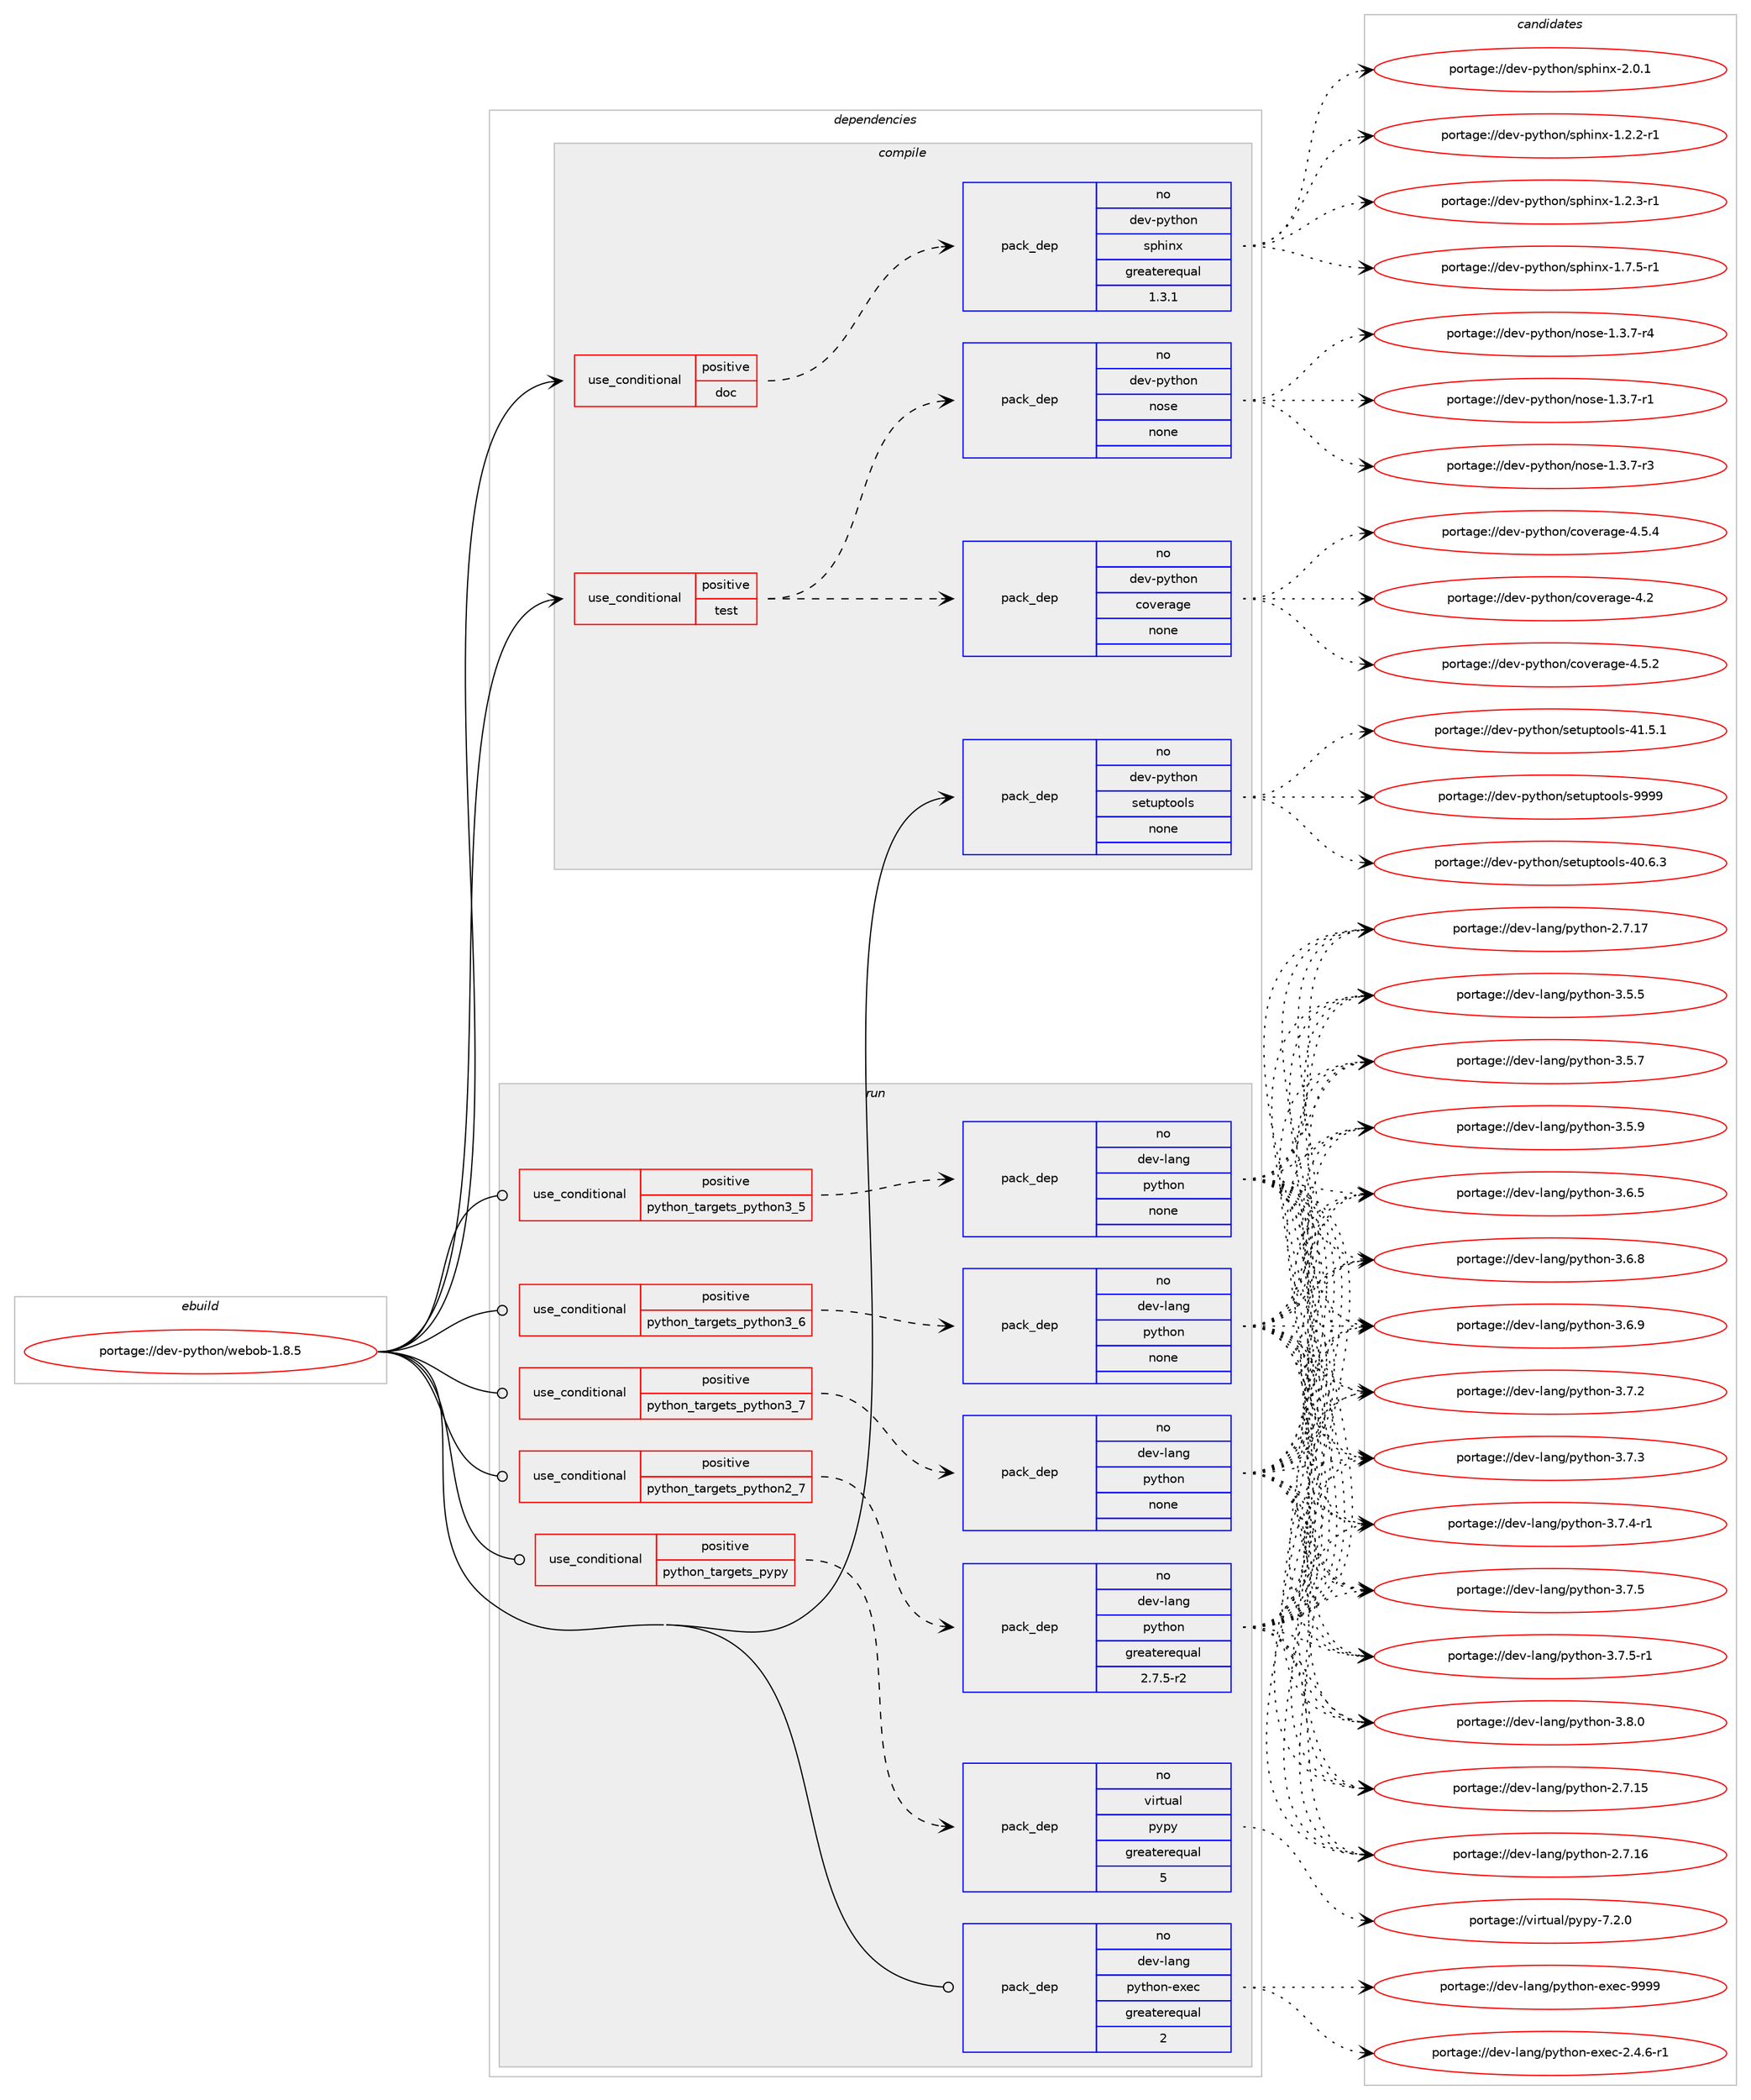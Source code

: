 digraph prolog {

# *************
# Graph options
# *************

newrank=true;
concentrate=true;
compound=true;
graph [rankdir=LR,fontname=Helvetica,fontsize=10,ranksep=1.5];#, ranksep=2.5, nodesep=0.2];
edge  [arrowhead=vee];
node  [fontname=Helvetica,fontsize=10];

# **********
# The ebuild
# **********

subgraph cluster_leftcol {
color=gray;
rank=same;
label=<<i>ebuild</i>>;
id [label="portage://dev-python/webob-1.8.5", color=red, width=4, href="../dev-python/webob-1.8.5.svg"];
}

# ****************
# The dependencies
# ****************

subgraph cluster_midcol {
color=gray;
label=<<i>dependencies</i>>;
subgraph cluster_compile {
fillcolor="#eeeeee";
style=filled;
label=<<i>compile</i>>;
subgraph cond40646 {
dependency178639 [label=<<TABLE BORDER="0" CELLBORDER="1" CELLSPACING="0" CELLPADDING="4"><TR><TD ROWSPAN="3" CELLPADDING="10">use_conditional</TD></TR><TR><TD>positive</TD></TR><TR><TD>doc</TD></TR></TABLE>>, shape=none, color=red];
subgraph pack134582 {
dependency178640 [label=<<TABLE BORDER="0" CELLBORDER="1" CELLSPACING="0" CELLPADDING="4" WIDTH="220"><TR><TD ROWSPAN="6" CELLPADDING="30">pack_dep</TD></TR><TR><TD WIDTH="110">no</TD></TR><TR><TD>dev-python</TD></TR><TR><TD>sphinx</TD></TR><TR><TD>greaterequal</TD></TR><TR><TD>1.3.1</TD></TR></TABLE>>, shape=none, color=blue];
}
dependency178639:e -> dependency178640:w [weight=20,style="dashed",arrowhead="vee"];
}
id:e -> dependency178639:w [weight=20,style="solid",arrowhead="vee"];
subgraph cond40647 {
dependency178641 [label=<<TABLE BORDER="0" CELLBORDER="1" CELLSPACING="0" CELLPADDING="4"><TR><TD ROWSPAN="3" CELLPADDING="10">use_conditional</TD></TR><TR><TD>positive</TD></TR><TR><TD>test</TD></TR></TABLE>>, shape=none, color=red];
subgraph pack134583 {
dependency178642 [label=<<TABLE BORDER="0" CELLBORDER="1" CELLSPACING="0" CELLPADDING="4" WIDTH="220"><TR><TD ROWSPAN="6" CELLPADDING="30">pack_dep</TD></TR><TR><TD WIDTH="110">no</TD></TR><TR><TD>dev-python</TD></TR><TR><TD>nose</TD></TR><TR><TD>none</TD></TR><TR><TD></TD></TR></TABLE>>, shape=none, color=blue];
}
dependency178641:e -> dependency178642:w [weight=20,style="dashed",arrowhead="vee"];
subgraph pack134584 {
dependency178643 [label=<<TABLE BORDER="0" CELLBORDER="1" CELLSPACING="0" CELLPADDING="4" WIDTH="220"><TR><TD ROWSPAN="6" CELLPADDING="30">pack_dep</TD></TR><TR><TD WIDTH="110">no</TD></TR><TR><TD>dev-python</TD></TR><TR><TD>coverage</TD></TR><TR><TD>none</TD></TR><TR><TD></TD></TR></TABLE>>, shape=none, color=blue];
}
dependency178641:e -> dependency178643:w [weight=20,style="dashed",arrowhead="vee"];
}
id:e -> dependency178641:w [weight=20,style="solid",arrowhead="vee"];
subgraph pack134585 {
dependency178644 [label=<<TABLE BORDER="0" CELLBORDER="1" CELLSPACING="0" CELLPADDING="4" WIDTH="220"><TR><TD ROWSPAN="6" CELLPADDING="30">pack_dep</TD></TR><TR><TD WIDTH="110">no</TD></TR><TR><TD>dev-python</TD></TR><TR><TD>setuptools</TD></TR><TR><TD>none</TD></TR><TR><TD></TD></TR></TABLE>>, shape=none, color=blue];
}
id:e -> dependency178644:w [weight=20,style="solid",arrowhead="vee"];
}
subgraph cluster_compileandrun {
fillcolor="#eeeeee";
style=filled;
label=<<i>compile and run</i>>;
}
subgraph cluster_run {
fillcolor="#eeeeee";
style=filled;
label=<<i>run</i>>;
subgraph cond40648 {
dependency178645 [label=<<TABLE BORDER="0" CELLBORDER="1" CELLSPACING="0" CELLPADDING="4"><TR><TD ROWSPAN="3" CELLPADDING="10">use_conditional</TD></TR><TR><TD>positive</TD></TR><TR><TD>python_targets_pypy</TD></TR></TABLE>>, shape=none, color=red];
subgraph pack134586 {
dependency178646 [label=<<TABLE BORDER="0" CELLBORDER="1" CELLSPACING="0" CELLPADDING="4" WIDTH="220"><TR><TD ROWSPAN="6" CELLPADDING="30">pack_dep</TD></TR><TR><TD WIDTH="110">no</TD></TR><TR><TD>virtual</TD></TR><TR><TD>pypy</TD></TR><TR><TD>greaterequal</TD></TR><TR><TD>5</TD></TR></TABLE>>, shape=none, color=blue];
}
dependency178645:e -> dependency178646:w [weight=20,style="dashed",arrowhead="vee"];
}
id:e -> dependency178645:w [weight=20,style="solid",arrowhead="odot"];
subgraph cond40649 {
dependency178647 [label=<<TABLE BORDER="0" CELLBORDER="1" CELLSPACING="0" CELLPADDING="4"><TR><TD ROWSPAN="3" CELLPADDING="10">use_conditional</TD></TR><TR><TD>positive</TD></TR><TR><TD>python_targets_python2_7</TD></TR></TABLE>>, shape=none, color=red];
subgraph pack134587 {
dependency178648 [label=<<TABLE BORDER="0" CELLBORDER="1" CELLSPACING="0" CELLPADDING="4" WIDTH="220"><TR><TD ROWSPAN="6" CELLPADDING="30">pack_dep</TD></TR><TR><TD WIDTH="110">no</TD></TR><TR><TD>dev-lang</TD></TR><TR><TD>python</TD></TR><TR><TD>greaterequal</TD></TR><TR><TD>2.7.5-r2</TD></TR></TABLE>>, shape=none, color=blue];
}
dependency178647:e -> dependency178648:w [weight=20,style="dashed",arrowhead="vee"];
}
id:e -> dependency178647:w [weight=20,style="solid",arrowhead="odot"];
subgraph cond40650 {
dependency178649 [label=<<TABLE BORDER="0" CELLBORDER="1" CELLSPACING="0" CELLPADDING="4"><TR><TD ROWSPAN="3" CELLPADDING="10">use_conditional</TD></TR><TR><TD>positive</TD></TR><TR><TD>python_targets_python3_5</TD></TR></TABLE>>, shape=none, color=red];
subgraph pack134588 {
dependency178650 [label=<<TABLE BORDER="0" CELLBORDER="1" CELLSPACING="0" CELLPADDING="4" WIDTH="220"><TR><TD ROWSPAN="6" CELLPADDING="30">pack_dep</TD></TR><TR><TD WIDTH="110">no</TD></TR><TR><TD>dev-lang</TD></TR><TR><TD>python</TD></TR><TR><TD>none</TD></TR><TR><TD></TD></TR></TABLE>>, shape=none, color=blue];
}
dependency178649:e -> dependency178650:w [weight=20,style="dashed",arrowhead="vee"];
}
id:e -> dependency178649:w [weight=20,style="solid",arrowhead="odot"];
subgraph cond40651 {
dependency178651 [label=<<TABLE BORDER="0" CELLBORDER="1" CELLSPACING="0" CELLPADDING="4"><TR><TD ROWSPAN="3" CELLPADDING="10">use_conditional</TD></TR><TR><TD>positive</TD></TR><TR><TD>python_targets_python3_6</TD></TR></TABLE>>, shape=none, color=red];
subgraph pack134589 {
dependency178652 [label=<<TABLE BORDER="0" CELLBORDER="1" CELLSPACING="0" CELLPADDING="4" WIDTH="220"><TR><TD ROWSPAN="6" CELLPADDING="30">pack_dep</TD></TR><TR><TD WIDTH="110">no</TD></TR><TR><TD>dev-lang</TD></TR><TR><TD>python</TD></TR><TR><TD>none</TD></TR><TR><TD></TD></TR></TABLE>>, shape=none, color=blue];
}
dependency178651:e -> dependency178652:w [weight=20,style="dashed",arrowhead="vee"];
}
id:e -> dependency178651:w [weight=20,style="solid",arrowhead="odot"];
subgraph cond40652 {
dependency178653 [label=<<TABLE BORDER="0" CELLBORDER="1" CELLSPACING="0" CELLPADDING="4"><TR><TD ROWSPAN="3" CELLPADDING="10">use_conditional</TD></TR><TR><TD>positive</TD></TR><TR><TD>python_targets_python3_7</TD></TR></TABLE>>, shape=none, color=red];
subgraph pack134590 {
dependency178654 [label=<<TABLE BORDER="0" CELLBORDER="1" CELLSPACING="0" CELLPADDING="4" WIDTH="220"><TR><TD ROWSPAN="6" CELLPADDING="30">pack_dep</TD></TR><TR><TD WIDTH="110">no</TD></TR><TR><TD>dev-lang</TD></TR><TR><TD>python</TD></TR><TR><TD>none</TD></TR><TR><TD></TD></TR></TABLE>>, shape=none, color=blue];
}
dependency178653:e -> dependency178654:w [weight=20,style="dashed",arrowhead="vee"];
}
id:e -> dependency178653:w [weight=20,style="solid",arrowhead="odot"];
subgraph pack134591 {
dependency178655 [label=<<TABLE BORDER="0" CELLBORDER="1" CELLSPACING="0" CELLPADDING="4" WIDTH="220"><TR><TD ROWSPAN="6" CELLPADDING="30">pack_dep</TD></TR><TR><TD WIDTH="110">no</TD></TR><TR><TD>dev-lang</TD></TR><TR><TD>python-exec</TD></TR><TR><TD>greaterequal</TD></TR><TR><TD>2</TD></TR></TABLE>>, shape=none, color=blue];
}
id:e -> dependency178655:w [weight=20,style="solid",arrowhead="odot"];
}
}

# **************
# The candidates
# **************

subgraph cluster_choices {
rank=same;
color=gray;
label=<<i>candidates</i>>;

subgraph choice134582 {
color=black;
nodesep=1;
choiceportage10010111845112121116104111110471151121041051101204549465046504511449 [label="portage://dev-python/sphinx-1.2.2-r1", color=red, width=4,href="../dev-python/sphinx-1.2.2-r1.svg"];
choiceportage10010111845112121116104111110471151121041051101204549465046514511449 [label="portage://dev-python/sphinx-1.2.3-r1", color=red, width=4,href="../dev-python/sphinx-1.2.3-r1.svg"];
choiceportage10010111845112121116104111110471151121041051101204549465546534511449 [label="portage://dev-python/sphinx-1.7.5-r1", color=red, width=4,href="../dev-python/sphinx-1.7.5-r1.svg"];
choiceportage1001011184511212111610411111047115112104105110120455046484649 [label="portage://dev-python/sphinx-2.0.1", color=red, width=4,href="../dev-python/sphinx-2.0.1.svg"];
dependency178640:e -> choiceportage10010111845112121116104111110471151121041051101204549465046504511449:w [style=dotted,weight="100"];
dependency178640:e -> choiceportage10010111845112121116104111110471151121041051101204549465046514511449:w [style=dotted,weight="100"];
dependency178640:e -> choiceportage10010111845112121116104111110471151121041051101204549465546534511449:w [style=dotted,weight="100"];
dependency178640:e -> choiceportage1001011184511212111610411111047115112104105110120455046484649:w [style=dotted,weight="100"];
}
subgraph choice134583 {
color=black;
nodesep=1;
choiceportage10010111845112121116104111110471101111151014549465146554511449 [label="portage://dev-python/nose-1.3.7-r1", color=red, width=4,href="../dev-python/nose-1.3.7-r1.svg"];
choiceportage10010111845112121116104111110471101111151014549465146554511451 [label="portage://dev-python/nose-1.3.7-r3", color=red, width=4,href="../dev-python/nose-1.3.7-r3.svg"];
choiceportage10010111845112121116104111110471101111151014549465146554511452 [label="portage://dev-python/nose-1.3.7-r4", color=red, width=4,href="../dev-python/nose-1.3.7-r4.svg"];
dependency178642:e -> choiceportage10010111845112121116104111110471101111151014549465146554511449:w [style=dotted,weight="100"];
dependency178642:e -> choiceportage10010111845112121116104111110471101111151014549465146554511451:w [style=dotted,weight="100"];
dependency178642:e -> choiceportage10010111845112121116104111110471101111151014549465146554511452:w [style=dotted,weight="100"];
}
subgraph choice134584 {
color=black;
nodesep=1;
choiceportage1001011184511212111610411111047991111181011149710310145524650 [label="portage://dev-python/coverage-4.2", color=red, width=4,href="../dev-python/coverage-4.2.svg"];
choiceportage10010111845112121116104111110479911111810111497103101455246534650 [label="portage://dev-python/coverage-4.5.2", color=red, width=4,href="../dev-python/coverage-4.5.2.svg"];
choiceportage10010111845112121116104111110479911111810111497103101455246534652 [label="portage://dev-python/coverage-4.5.4", color=red, width=4,href="../dev-python/coverage-4.5.4.svg"];
dependency178643:e -> choiceportage1001011184511212111610411111047991111181011149710310145524650:w [style=dotted,weight="100"];
dependency178643:e -> choiceportage10010111845112121116104111110479911111810111497103101455246534650:w [style=dotted,weight="100"];
dependency178643:e -> choiceportage10010111845112121116104111110479911111810111497103101455246534652:w [style=dotted,weight="100"];
}
subgraph choice134585 {
color=black;
nodesep=1;
choiceportage100101118451121211161041111104711510111611711211611111110811545524846544651 [label="portage://dev-python/setuptools-40.6.3", color=red, width=4,href="../dev-python/setuptools-40.6.3.svg"];
choiceportage100101118451121211161041111104711510111611711211611111110811545524946534649 [label="portage://dev-python/setuptools-41.5.1", color=red, width=4,href="../dev-python/setuptools-41.5.1.svg"];
choiceportage10010111845112121116104111110471151011161171121161111111081154557575757 [label="portage://dev-python/setuptools-9999", color=red, width=4,href="../dev-python/setuptools-9999.svg"];
dependency178644:e -> choiceportage100101118451121211161041111104711510111611711211611111110811545524846544651:w [style=dotted,weight="100"];
dependency178644:e -> choiceportage100101118451121211161041111104711510111611711211611111110811545524946534649:w [style=dotted,weight="100"];
dependency178644:e -> choiceportage10010111845112121116104111110471151011161171121161111111081154557575757:w [style=dotted,weight="100"];
}
subgraph choice134586 {
color=black;
nodesep=1;
choiceportage1181051141161179710847112121112121455546504648 [label="portage://virtual/pypy-7.2.0", color=red, width=4,href="../virtual/pypy-7.2.0.svg"];
dependency178646:e -> choiceportage1181051141161179710847112121112121455546504648:w [style=dotted,weight="100"];
}
subgraph choice134587 {
color=black;
nodesep=1;
choiceportage10010111845108971101034711212111610411111045504655464953 [label="portage://dev-lang/python-2.7.15", color=red, width=4,href="../dev-lang/python-2.7.15.svg"];
choiceportage10010111845108971101034711212111610411111045504655464954 [label="portage://dev-lang/python-2.7.16", color=red, width=4,href="../dev-lang/python-2.7.16.svg"];
choiceportage10010111845108971101034711212111610411111045504655464955 [label="portage://dev-lang/python-2.7.17", color=red, width=4,href="../dev-lang/python-2.7.17.svg"];
choiceportage100101118451089711010347112121116104111110455146534653 [label="portage://dev-lang/python-3.5.5", color=red, width=4,href="../dev-lang/python-3.5.5.svg"];
choiceportage100101118451089711010347112121116104111110455146534655 [label="portage://dev-lang/python-3.5.7", color=red, width=4,href="../dev-lang/python-3.5.7.svg"];
choiceportage100101118451089711010347112121116104111110455146534657 [label="portage://dev-lang/python-3.5.9", color=red, width=4,href="../dev-lang/python-3.5.9.svg"];
choiceportage100101118451089711010347112121116104111110455146544653 [label="portage://dev-lang/python-3.6.5", color=red, width=4,href="../dev-lang/python-3.6.5.svg"];
choiceportage100101118451089711010347112121116104111110455146544656 [label="portage://dev-lang/python-3.6.8", color=red, width=4,href="../dev-lang/python-3.6.8.svg"];
choiceportage100101118451089711010347112121116104111110455146544657 [label="portage://dev-lang/python-3.6.9", color=red, width=4,href="../dev-lang/python-3.6.9.svg"];
choiceportage100101118451089711010347112121116104111110455146554650 [label="portage://dev-lang/python-3.7.2", color=red, width=4,href="../dev-lang/python-3.7.2.svg"];
choiceportage100101118451089711010347112121116104111110455146554651 [label="portage://dev-lang/python-3.7.3", color=red, width=4,href="../dev-lang/python-3.7.3.svg"];
choiceportage1001011184510897110103471121211161041111104551465546524511449 [label="portage://dev-lang/python-3.7.4-r1", color=red, width=4,href="../dev-lang/python-3.7.4-r1.svg"];
choiceportage100101118451089711010347112121116104111110455146554653 [label="portage://dev-lang/python-3.7.5", color=red, width=4,href="../dev-lang/python-3.7.5.svg"];
choiceportage1001011184510897110103471121211161041111104551465546534511449 [label="portage://dev-lang/python-3.7.5-r1", color=red, width=4,href="../dev-lang/python-3.7.5-r1.svg"];
choiceportage100101118451089711010347112121116104111110455146564648 [label="portage://dev-lang/python-3.8.0", color=red, width=4,href="../dev-lang/python-3.8.0.svg"];
dependency178648:e -> choiceportage10010111845108971101034711212111610411111045504655464953:w [style=dotted,weight="100"];
dependency178648:e -> choiceportage10010111845108971101034711212111610411111045504655464954:w [style=dotted,weight="100"];
dependency178648:e -> choiceportage10010111845108971101034711212111610411111045504655464955:w [style=dotted,weight="100"];
dependency178648:e -> choiceportage100101118451089711010347112121116104111110455146534653:w [style=dotted,weight="100"];
dependency178648:e -> choiceportage100101118451089711010347112121116104111110455146534655:w [style=dotted,weight="100"];
dependency178648:e -> choiceportage100101118451089711010347112121116104111110455146534657:w [style=dotted,weight="100"];
dependency178648:e -> choiceportage100101118451089711010347112121116104111110455146544653:w [style=dotted,weight="100"];
dependency178648:e -> choiceportage100101118451089711010347112121116104111110455146544656:w [style=dotted,weight="100"];
dependency178648:e -> choiceportage100101118451089711010347112121116104111110455146544657:w [style=dotted,weight="100"];
dependency178648:e -> choiceportage100101118451089711010347112121116104111110455146554650:w [style=dotted,weight="100"];
dependency178648:e -> choiceportage100101118451089711010347112121116104111110455146554651:w [style=dotted,weight="100"];
dependency178648:e -> choiceportage1001011184510897110103471121211161041111104551465546524511449:w [style=dotted,weight="100"];
dependency178648:e -> choiceportage100101118451089711010347112121116104111110455146554653:w [style=dotted,weight="100"];
dependency178648:e -> choiceportage1001011184510897110103471121211161041111104551465546534511449:w [style=dotted,weight="100"];
dependency178648:e -> choiceportage100101118451089711010347112121116104111110455146564648:w [style=dotted,weight="100"];
}
subgraph choice134588 {
color=black;
nodesep=1;
choiceportage10010111845108971101034711212111610411111045504655464953 [label="portage://dev-lang/python-2.7.15", color=red, width=4,href="../dev-lang/python-2.7.15.svg"];
choiceportage10010111845108971101034711212111610411111045504655464954 [label="portage://dev-lang/python-2.7.16", color=red, width=4,href="../dev-lang/python-2.7.16.svg"];
choiceportage10010111845108971101034711212111610411111045504655464955 [label="portage://dev-lang/python-2.7.17", color=red, width=4,href="../dev-lang/python-2.7.17.svg"];
choiceportage100101118451089711010347112121116104111110455146534653 [label="portage://dev-lang/python-3.5.5", color=red, width=4,href="../dev-lang/python-3.5.5.svg"];
choiceportage100101118451089711010347112121116104111110455146534655 [label="portage://dev-lang/python-3.5.7", color=red, width=4,href="../dev-lang/python-3.5.7.svg"];
choiceportage100101118451089711010347112121116104111110455146534657 [label="portage://dev-lang/python-3.5.9", color=red, width=4,href="../dev-lang/python-3.5.9.svg"];
choiceportage100101118451089711010347112121116104111110455146544653 [label="portage://dev-lang/python-3.6.5", color=red, width=4,href="../dev-lang/python-3.6.5.svg"];
choiceportage100101118451089711010347112121116104111110455146544656 [label="portage://dev-lang/python-3.6.8", color=red, width=4,href="../dev-lang/python-3.6.8.svg"];
choiceportage100101118451089711010347112121116104111110455146544657 [label="portage://dev-lang/python-3.6.9", color=red, width=4,href="../dev-lang/python-3.6.9.svg"];
choiceportage100101118451089711010347112121116104111110455146554650 [label="portage://dev-lang/python-3.7.2", color=red, width=4,href="../dev-lang/python-3.7.2.svg"];
choiceportage100101118451089711010347112121116104111110455146554651 [label="portage://dev-lang/python-3.7.3", color=red, width=4,href="../dev-lang/python-3.7.3.svg"];
choiceportage1001011184510897110103471121211161041111104551465546524511449 [label="portage://dev-lang/python-3.7.4-r1", color=red, width=4,href="../dev-lang/python-3.7.4-r1.svg"];
choiceportage100101118451089711010347112121116104111110455146554653 [label="portage://dev-lang/python-3.7.5", color=red, width=4,href="../dev-lang/python-3.7.5.svg"];
choiceportage1001011184510897110103471121211161041111104551465546534511449 [label="portage://dev-lang/python-3.7.5-r1", color=red, width=4,href="../dev-lang/python-3.7.5-r1.svg"];
choiceportage100101118451089711010347112121116104111110455146564648 [label="portage://dev-lang/python-3.8.0", color=red, width=4,href="../dev-lang/python-3.8.0.svg"];
dependency178650:e -> choiceportage10010111845108971101034711212111610411111045504655464953:w [style=dotted,weight="100"];
dependency178650:e -> choiceportage10010111845108971101034711212111610411111045504655464954:w [style=dotted,weight="100"];
dependency178650:e -> choiceportage10010111845108971101034711212111610411111045504655464955:w [style=dotted,weight="100"];
dependency178650:e -> choiceportage100101118451089711010347112121116104111110455146534653:w [style=dotted,weight="100"];
dependency178650:e -> choiceportage100101118451089711010347112121116104111110455146534655:w [style=dotted,weight="100"];
dependency178650:e -> choiceportage100101118451089711010347112121116104111110455146534657:w [style=dotted,weight="100"];
dependency178650:e -> choiceportage100101118451089711010347112121116104111110455146544653:w [style=dotted,weight="100"];
dependency178650:e -> choiceportage100101118451089711010347112121116104111110455146544656:w [style=dotted,weight="100"];
dependency178650:e -> choiceportage100101118451089711010347112121116104111110455146544657:w [style=dotted,weight="100"];
dependency178650:e -> choiceportage100101118451089711010347112121116104111110455146554650:w [style=dotted,weight="100"];
dependency178650:e -> choiceportage100101118451089711010347112121116104111110455146554651:w [style=dotted,weight="100"];
dependency178650:e -> choiceportage1001011184510897110103471121211161041111104551465546524511449:w [style=dotted,weight="100"];
dependency178650:e -> choiceportage100101118451089711010347112121116104111110455146554653:w [style=dotted,weight="100"];
dependency178650:e -> choiceportage1001011184510897110103471121211161041111104551465546534511449:w [style=dotted,weight="100"];
dependency178650:e -> choiceportage100101118451089711010347112121116104111110455146564648:w [style=dotted,weight="100"];
}
subgraph choice134589 {
color=black;
nodesep=1;
choiceportage10010111845108971101034711212111610411111045504655464953 [label="portage://dev-lang/python-2.7.15", color=red, width=4,href="../dev-lang/python-2.7.15.svg"];
choiceportage10010111845108971101034711212111610411111045504655464954 [label="portage://dev-lang/python-2.7.16", color=red, width=4,href="../dev-lang/python-2.7.16.svg"];
choiceportage10010111845108971101034711212111610411111045504655464955 [label="portage://dev-lang/python-2.7.17", color=red, width=4,href="../dev-lang/python-2.7.17.svg"];
choiceportage100101118451089711010347112121116104111110455146534653 [label="portage://dev-lang/python-3.5.5", color=red, width=4,href="../dev-lang/python-3.5.5.svg"];
choiceportage100101118451089711010347112121116104111110455146534655 [label="portage://dev-lang/python-3.5.7", color=red, width=4,href="../dev-lang/python-3.5.7.svg"];
choiceportage100101118451089711010347112121116104111110455146534657 [label="portage://dev-lang/python-3.5.9", color=red, width=4,href="../dev-lang/python-3.5.9.svg"];
choiceportage100101118451089711010347112121116104111110455146544653 [label="portage://dev-lang/python-3.6.5", color=red, width=4,href="../dev-lang/python-3.6.5.svg"];
choiceportage100101118451089711010347112121116104111110455146544656 [label="portage://dev-lang/python-3.6.8", color=red, width=4,href="../dev-lang/python-3.6.8.svg"];
choiceportage100101118451089711010347112121116104111110455146544657 [label="portage://dev-lang/python-3.6.9", color=red, width=4,href="../dev-lang/python-3.6.9.svg"];
choiceportage100101118451089711010347112121116104111110455146554650 [label="portage://dev-lang/python-3.7.2", color=red, width=4,href="../dev-lang/python-3.7.2.svg"];
choiceportage100101118451089711010347112121116104111110455146554651 [label="portage://dev-lang/python-3.7.3", color=red, width=4,href="../dev-lang/python-3.7.3.svg"];
choiceportage1001011184510897110103471121211161041111104551465546524511449 [label="portage://dev-lang/python-3.7.4-r1", color=red, width=4,href="../dev-lang/python-3.7.4-r1.svg"];
choiceportage100101118451089711010347112121116104111110455146554653 [label="portage://dev-lang/python-3.7.5", color=red, width=4,href="../dev-lang/python-3.7.5.svg"];
choiceportage1001011184510897110103471121211161041111104551465546534511449 [label="portage://dev-lang/python-3.7.5-r1", color=red, width=4,href="../dev-lang/python-3.7.5-r1.svg"];
choiceportage100101118451089711010347112121116104111110455146564648 [label="portage://dev-lang/python-3.8.0", color=red, width=4,href="../dev-lang/python-3.8.0.svg"];
dependency178652:e -> choiceportage10010111845108971101034711212111610411111045504655464953:w [style=dotted,weight="100"];
dependency178652:e -> choiceportage10010111845108971101034711212111610411111045504655464954:w [style=dotted,weight="100"];
dependency178652:e -> choiceportage10010111845108971101034711212111610411111045504655464955:w [style=dotted,weight="100"];
dependency178652:e -> choiceportage100101118451089711010347112121116104111110455146534653:w [style=dotted,weight="100"];
dependency178652:e -> choiceportage100101118451089711010347112121116104111110455146534655:w [style=dotted,weight="100"];
dependency178652:e -> choiceportage100101118451089711010347112121116104111110455146534657:w [style=dotted,weight="100"];
dependency178652:e -> choiceportage100101118451089711010347112121116104111110455146544653:w [style=dotted,weight="100"];
dependency178652:e -> choiceportage100101118451089711010347112121116104111110455146544656:w [style=dotted,weight="100"];
dependency178652:e -> choiceportage100101118451089711010347112121116104111110455146544657:w [style=dotted,weight="100"];
dependency178652:e -> choiceportage100101118451089711010347112121116104111110455146554650:w [style=dotted,weight="100"];
dependency178652:e -> choiceportage100101118451089711010347112121116104111110455146554651:w [style=dotted,weight="100"];
dependency178652:e -> choiceportage1001011184510897110103471121211161041111104551465546524511449:w [style=dotted,weight="100"];
dependency178652:e -> choiceportage100101118451089711010347112121116104111110455146554653:w [style=dotted,weight="100"];
dependency178652:e -> choiceportage1001011184510897110103471121211161041111104551465546534511449:w [style=dotted,weight="100"];
dependency178652:e -> choiceportage100101118451089711010347112121116104111110455146564648:w [style=dotted,weight="100"];
}
subgraph choice134590 {
color=black;
nodesep=1;
choiceportage10010111845108971101034711212111610411111045504655464953 [label="portage://dev-lang/python-2.7.15", color=red, width=4,href="../dev-lang/python-2.7.15.svg"];
choiceportage10010111845108971101034711212111610411111045504655464954 [label="portage://dev-lang/python-2.7.16", color=red, width=4,href="../dev-lang/python-2.7.16.svg"];
choiceportage10010111845108971101034711212111610411111045504655464955 [label="portage://dev-lang/python-2.7.17", color=red, width=4,href="../dev-lang/python-2.7.17.svg"];
choiceportage100101118451089711010347112121116104111110455146534653 [label="portage://dev-lang/python-3.5.5", color=red, width=4,href="../dev-lang/python-3.5.5.svg"];
choiceportage100101118451089711010347112121116104111110455146534655 [label="portage://dev-lang/python-3.5.7", color=red, width=4,href="../dev-lang/python-3.5.7.svg"];
choiceportage100101118451089711010347112121116104111110455146534657 [label="portage://dev-lang/python-3.5.9", color=red, width=4,href="../dev-lang/python-3.5.9.svg"];
choiceportage100101118451089711010347112121116104111110455146544653 [label="portage://dev-lang/python-3.6.5", color=red, width=4,href="../dev-lang/python-3.6.5.svg"];
choiceportage100101118451089711010347112121116104111110455146544656 [label="portage://dev-lang/python-3.6.8", color=red, width=4,href="../dev-lang/python-3.6.8.svg"];
choiceportage100101118451089711010347112121116104111110455146544657 [label="portage://dev-lang/python-3.6.9", color=red, width=4,href="../dev-lang/python-3.6.9.svg"];
choiceportage100101118451089711010347112121116104111110455146554650 [label="portage://dev-lang/python-3.7.2", color=red, width=4,href="../dev-lang/python-3.7.2.svg"];
choiceportage100101118451089711010347112121116104111110455146554651 [label="portage://dev-lang/python-3.7.3", color=red, width=4,href="../dev-lang/python-3.7.3.svg"];
choiceportage1001011184510897110103471121211161041111104551465546524511449 [label="portage://dev-lang/python-3.7.4-r1", color=red, width=4,href="../dev-lang/python-3.7.4-r1.svg"];
choiceportage100101118451089711010347112121116104111110455146554653 [label="portage://dev-lang/python-3.7.5", color=red, width=4,href="../dev-lang/python-3.7.5.svg"];
choiceportage1001011184510897110103471121211161041111104551465546534511449 [label="portage://dev-lang/python-3.7.5-r1", color=red, width=4,href="../dev-lang/python-3.7.5-r1.svg"];
choiceportage100101118451089711010347112121116104111110455146564648 [label="portage://dev-lang/python-3.8.0", color=red, width=4,href="../dev-lang/python-3.8.0.svg"];
dependency178654:e -> choiceportage10010111845108971101034711212111610411111045504655464953:w [style=dotted,weight="100"];
dependency178654:e -> choiceportage10010111845108971101034711212111610411111045504655464954:w [style=dotted,weight="100"];
dependency178654:e -> choiceportage10010111845108971101034711212111610411111045504655464955:w [style=dotted,weight="100"];
dependency178654:e -> choiceportage100101118451089711010347112121116104111110455146534653:w [style=dotted,weight="100"];
dependency178654:e -> choiceportage100101118451089711010347112121116104111110455146534655:w [style=dotted,weight="100"];
dependency178654:e -> choiceportage100101118451089711010347112121116104111110455146534657:w [style=dotted,weight="100"];
dependency178654:e -> choiceportage100101118451089711010347112121116104111110455146544653:w [style=dotted,weight="100"];
dependency178654:e -> choiceportage100101118451089711010347112121116104111110455146544656:w [style=dotted,weight="100"];
dependency178654:e -> choiceportage100101118451089711010347112121116104111110455146544657:w [style=dotted,weight="100"];
dependency178654:e -> choiceportage100101118451089711010347112121116104111110455146554650:w [style=dotted,weight="100"];
dependency178654:e -> choiceportage100101118451089711010347112121116104111110455146554651:w [style=dotted,weight="100"];
dependency178654:e -> choiceportage1001011184510897110103471121211161041111104551465546524511449:w [style=dotted,weight="100"];
dependency178654:e -> choiceportage100101118451089711010347112121116104111110455146554653:w [style=dotted,weight="100"];
dependency178654:e -> choiceportage1001011184510897110103471121211161041111104551465546534511449:w [style=dotted,weight="100"];
dependency178654:e -> choiceportage100101118451089711010347112121116104111110455146564648:w [style=dotted,weight="100"];
}
subgraph choice134591 {
color=black;
nodesep=1;
choiceportage10010111845108971101034711212111610411111045101120101994550465246544511449 [label="portage://dev-lang/python-exec-2.4.6-r1", color=red, width=4,href="../dev-lang/python-exec-2.4.6-r1.svg"];
choiceportage10010111845108971101034711212111610411111045101120101994557575757 [label="portage://dev-lang/python-exec-9999", color=red, width=4,href="../dev-lang/python-exec-9999.svg"];
dependency178655:e -> choiceportage10010111845108971101034711212111610411111045101120101994550465246544511449:w [style=dotted,weight="100"];
dependency178655:e -> choiceportage10010111845108971101034711212111610411111045101120101994557575757:w [style=dotted,weight="100"];
}
}

}
